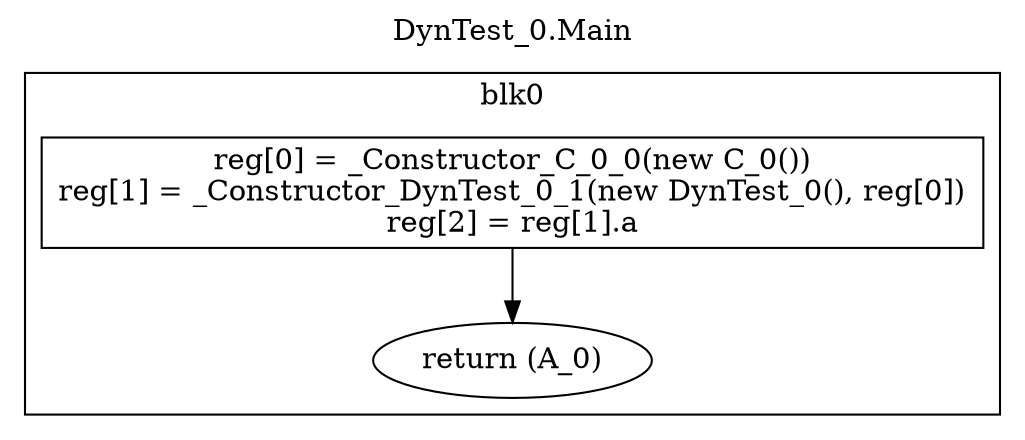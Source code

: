 digraph {
  rankdir=TB;
  b0_l0 -> b0_ret
  b0_l0 [label="reg[0] = _Constructor_C_0_0(new C_0())\nreg[1] = _Constructor_DynTest_0_1(new DynTest_0(), reg[0])\nreg[2] = reg[1].a\n", shape=box]
  b0_ret [label="return (A_0)"]
  subgraph cluster_b0 {
    label = "blk0";
    b0_l0;
    b0_ret;
  }
  labelloc="t"
  label="DynTest_0.Main"
}